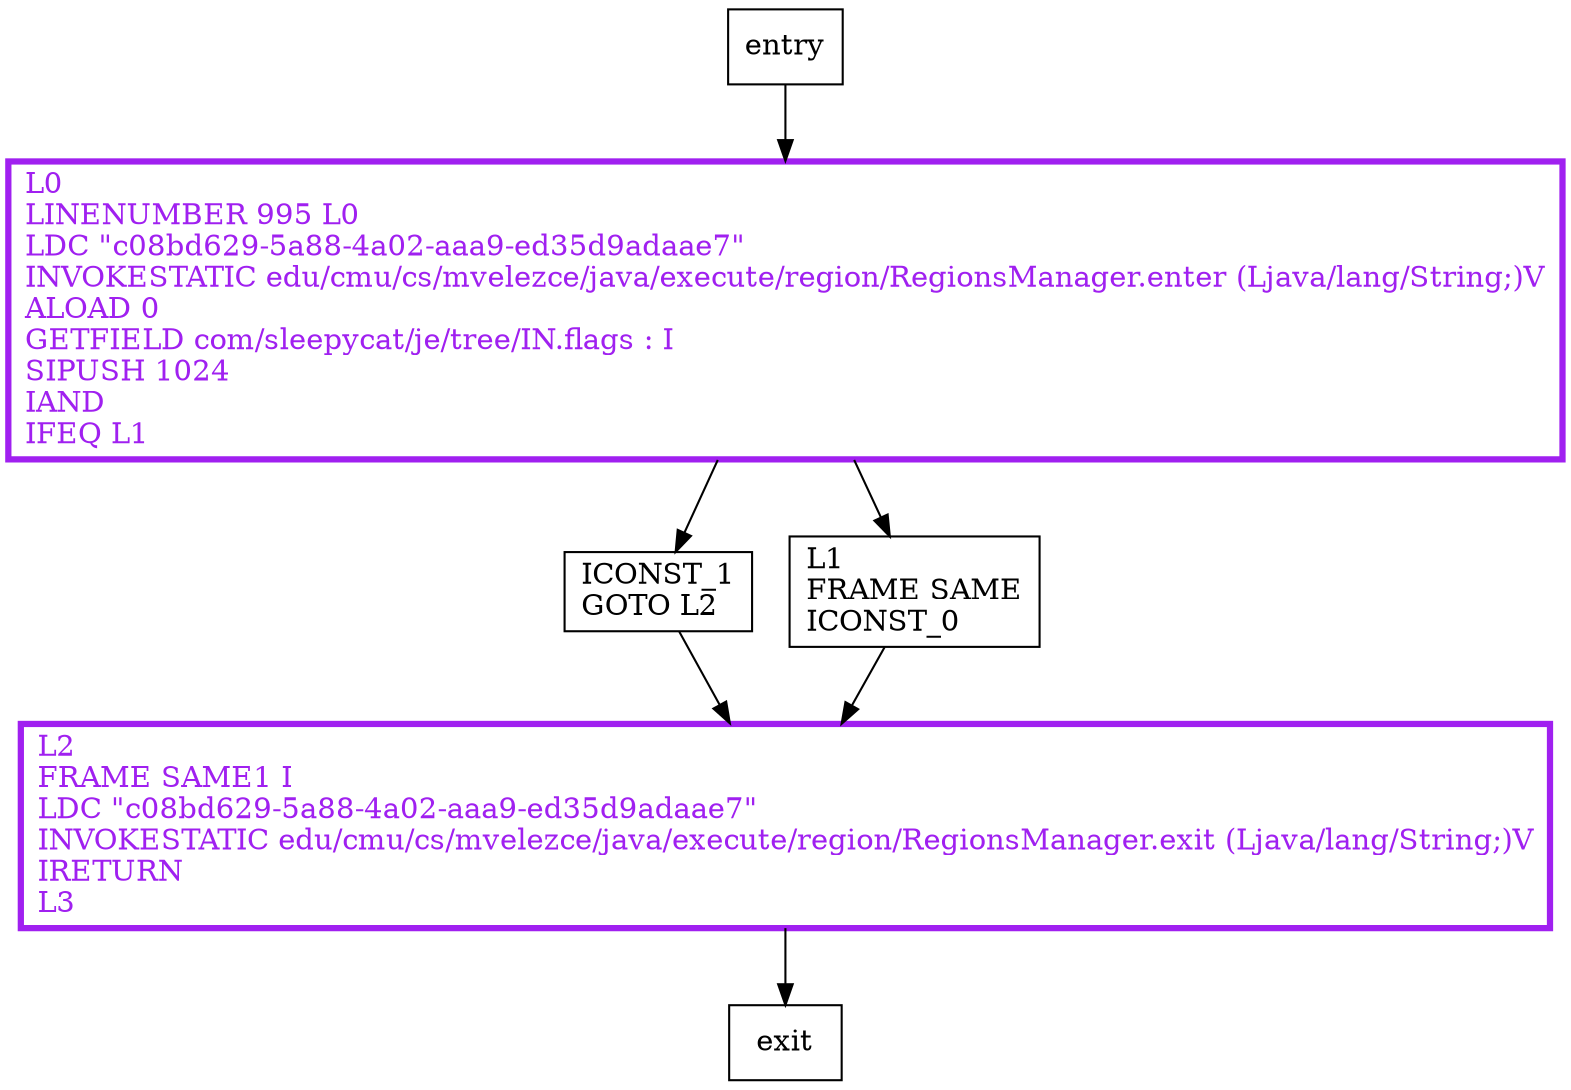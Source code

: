 digraph isExpirationInHours {
node [shape=record];
122712898 [label="L0\lLINENUMBER 995 L0\lLDC \"c08bd629-5a88-4a02-aaa9-ed35d9adaae7\"\lINVOKESTATIC edu/cmu/cs/mvelezce/java/execute/region/RegionsManager.enter (Ljava/lang/String;)V\lALOAD 0\lGETFIELD com/sleepycat/je/tree/IN.flags : I\lSIPUSH 1024\lIAND\lIFEQ L1\l"];
318515248 [label="L2\lFRAME SAME1 I\lLDC \"c08bd629-5a88-4a02-aaa9-ed35d9adaae7\"\lINVOKESTATIC edu/cmu/cs/mvelezce/java/execute/region/RegionsManager.exit (Ljava/lang/String;)V\lIRETURN\lL3\l"];
995924129 [label="ICONST_1\lGOTO L2\l"];
1418456625 [label="L1\lFRAME SAME\lICONST_0\l"];
entry;
exit;
122712898 -> 995924129
122712898 -> 1418456625
entry -> 122712898
318515248 -> exit
995924129 -> 318515248
1418456625 -> 318515248
122712898[fontcolor="purple", penwidth=3, color="purple"];
318515248[fontcolor="purple", penwidth=3, color="purple"];
}
